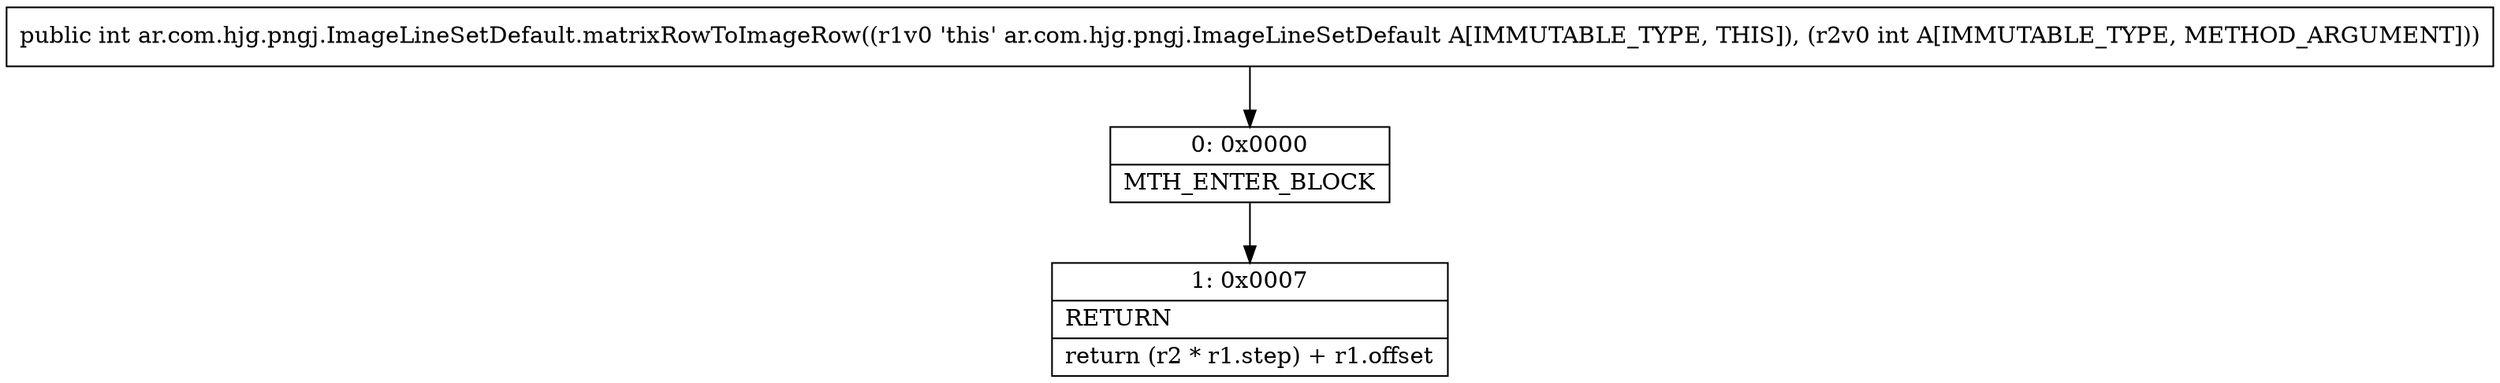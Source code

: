 digraph "CFG forar.com.hjg.pngj.ImageLineSetDefault.matrixRowToImageRow(I)I" {
Node_0 [shape=record,label="{0\:\ 0x0000|MTH_ENTER_BLOCK\l}"];
Node_1 [shape=record,label="{1\:\ 0x0007|RETURN\l|return (r2 * r1.step) + r1.offset\l}"];
MethodNode[shape=record,label="{public int ar.com.hjg.pngj.ImageLineSetDefault.matrixRowToImageRow((r1v0 'this' ar.com.hjg.pngj.ImageLineSetDefault A[IMMUTABLE_TYPE, THIS]), (r2v0 int A[IMMUTABLE_TYPE, METHOD_ARGUMENT])) }"];
MethodNode -> Node_0;
Node_0 -> Node_1;
}

